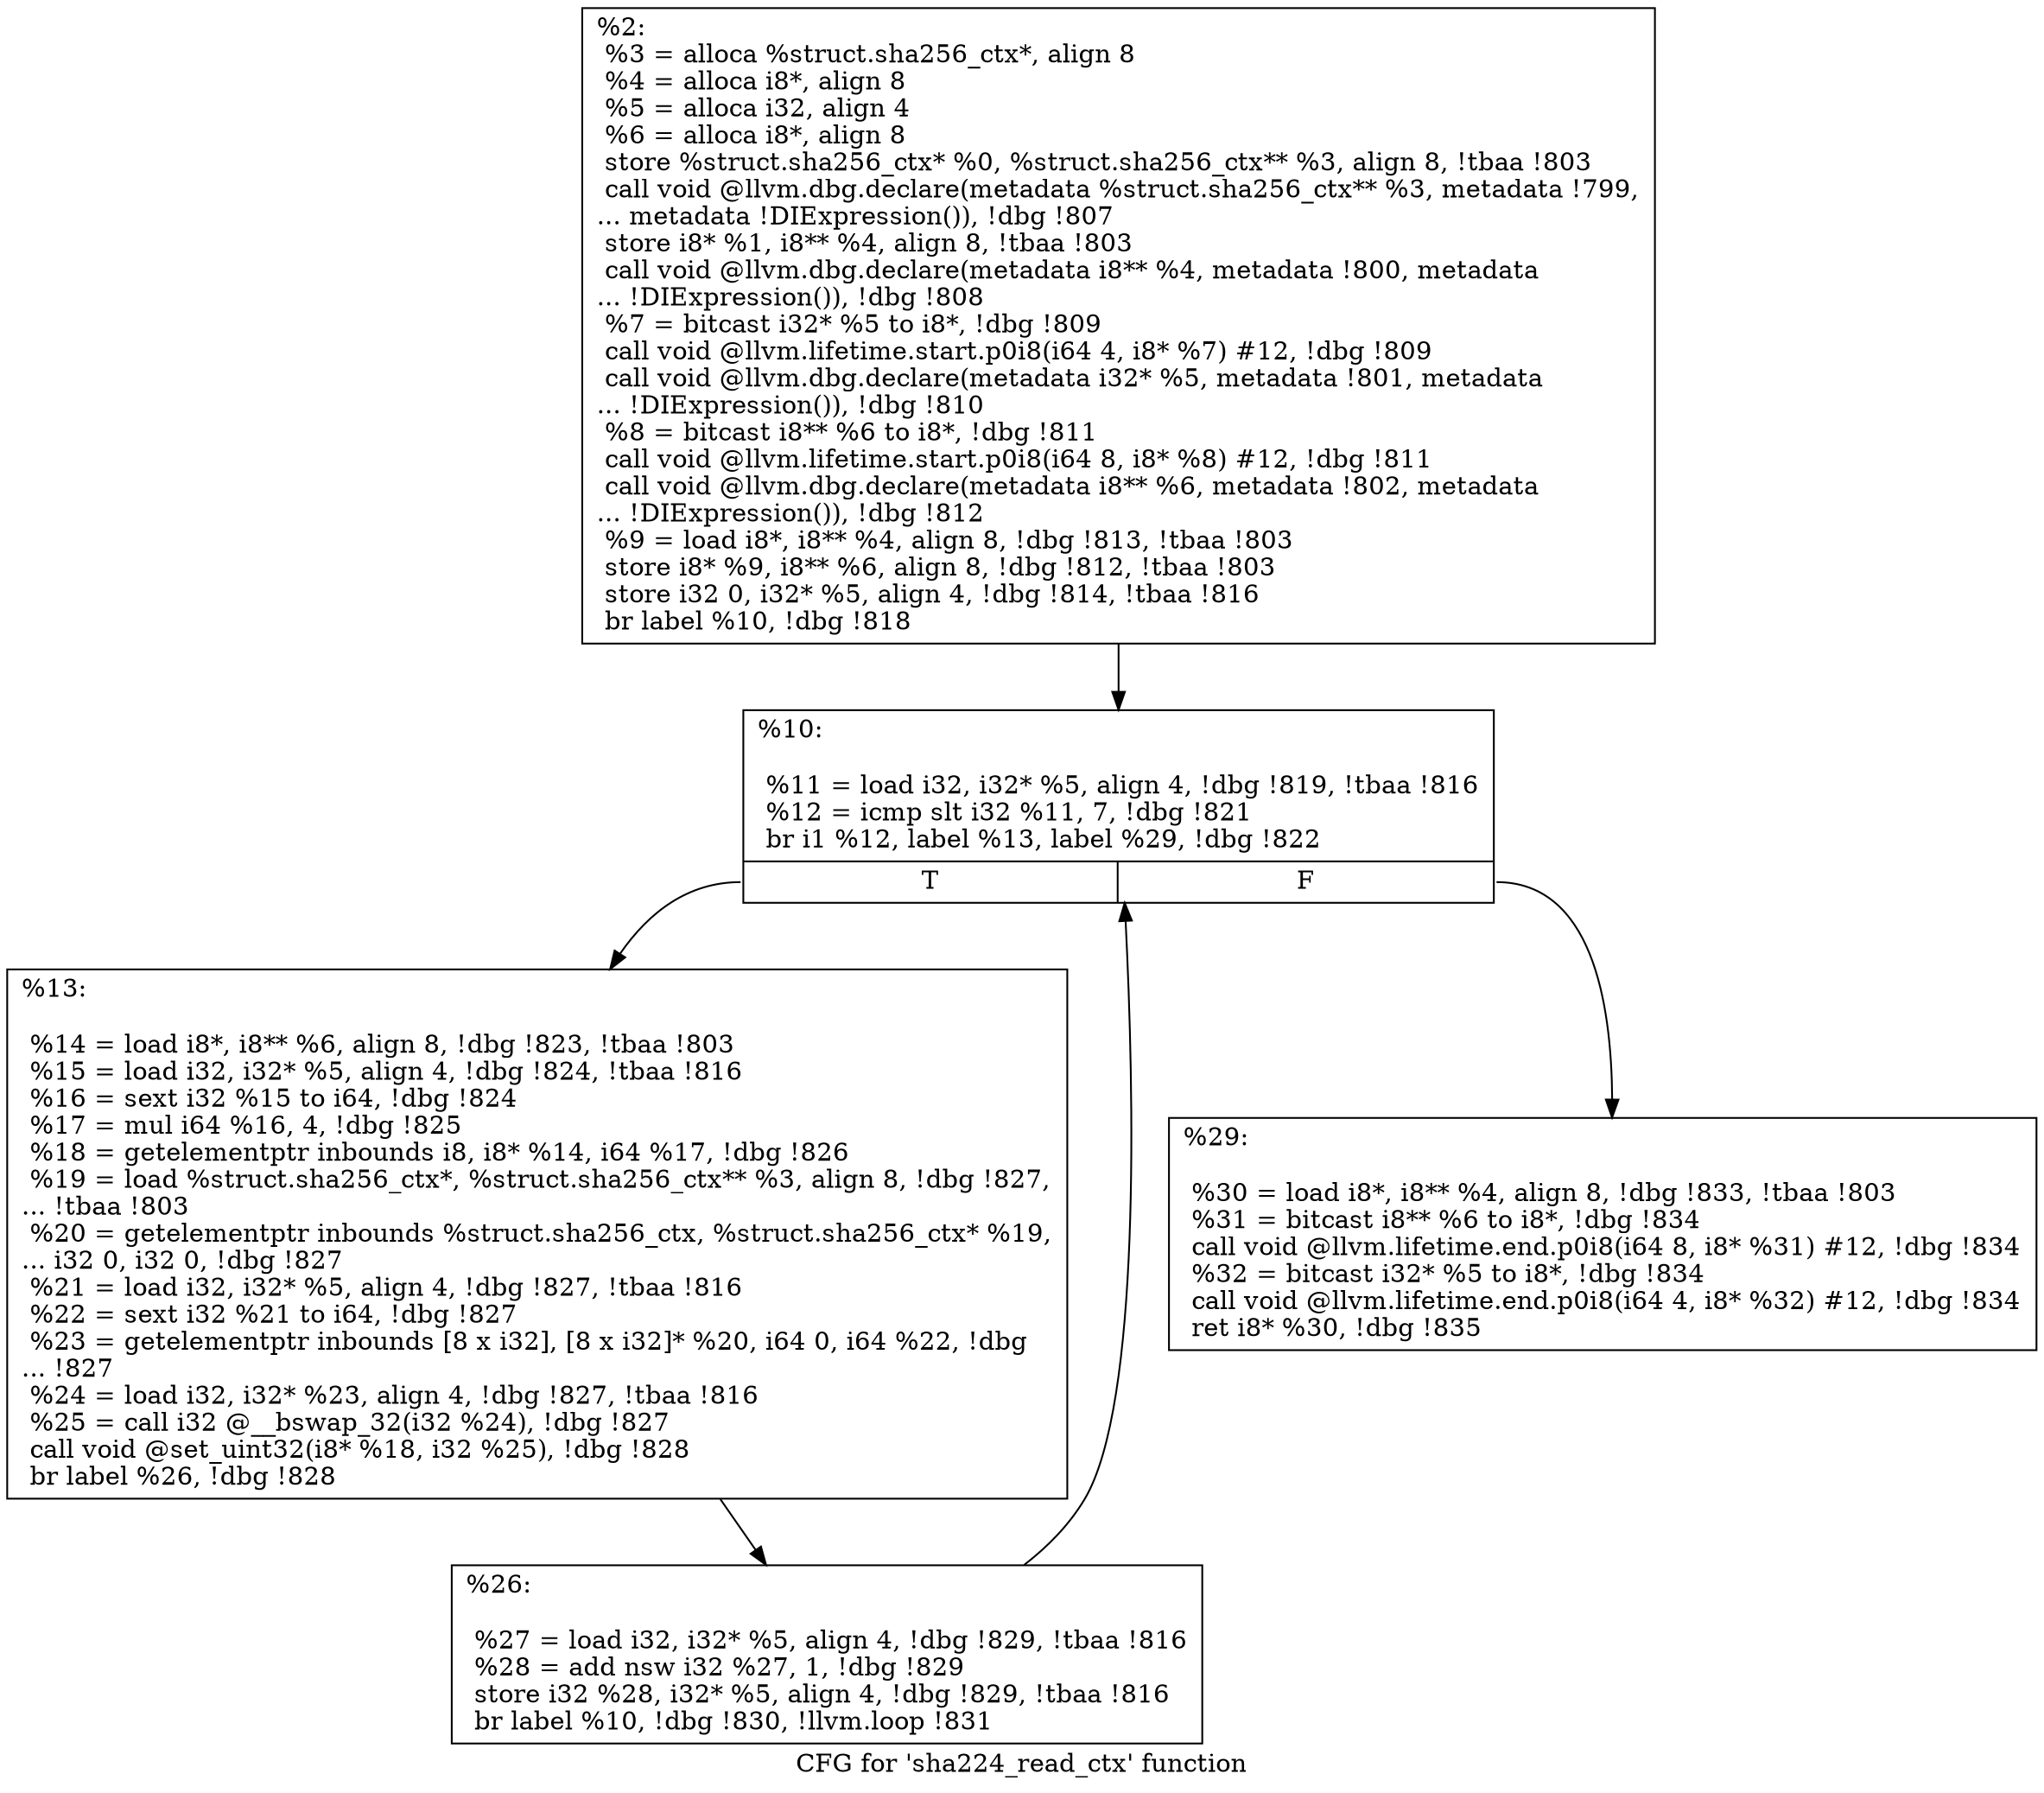 digraph "CFG for 'sha224_read_ctx' function" {
	label="CFG for 'sha224_read_ctx' function";

	Node0xe6b480 [shape=record,label="{%2:\l  %3 = alloca %struct.sha256_ctx*, align 8\l  %4 = alloca i8*, align 8\l  %5 = alloca i32, align 4\l  %6 = alloca i8*, align 8\l  store %struct.sha256_ctx* %0, %struct.sha256_ctx** %3, align 8, !tbaa !803\l  call void @llvm.dbg.declare(metadata %struct.sha256_ctx** %3, metadata !799,\l... metadata !DIExpression()), !dbg !807\l  store i8* %1, i8** %4, align 8, !tbaa !803\l  call void @llvm.dbg.declare(metadata i8** %4, metadata !800, metadata\l... !DIExpression()), !dbg !808\l  %7 = bitcast i32* %5 to i8*, !dbg !809\l  call void @llvm.lifetime.start.p0i8(i64 4, i8* %7) #12, !dbg !809\l  call void @llvm.dbg.declare(metadata i32* %5, metadata !801, metadata\l... !DIExpression()), !dbg !810\l  %8 = bitcast i8** %6 to i8*, !dbg !811\l  call void @llvm.lifetime.start.p0i8(i64 8, i8* %8) #12, !dbg !811\l  call void @llvm.dbg.declare(metadata i8** %6, metadata !802, metadata\l... !DIExpression()), !dbg !812\l  %9 = load i8*, i8** %4, align 8, !dbg !813, !tbaa !803\l  store i8* %9, i8** %6, align 8, !dbg !812, !tbaa !803\l  store i32 0, i32* %5, align 4, !dbg !814, !tbaa !816\l  br label %10, !dbg !818\l}"];
	Node0xe6b480 -> Node0xe6bf10;
	Node0xe6bf10 [shape=record,label="{%10:\l\l  %11 = load i32, i32* %5, align 4, !dbg !819, !tbaa !816\l  %12 = icmp slt i32 %11, 7, !dbg !821\l  br i1 %12, label %13, label %29, !dbg !822\l|{<s0>T|<s1>F}}"];
	Node0xe6bf10:s0 -> Node0xe6bf60;
	Node0xe6bf10:s1 -> Node0xe6c000;
	Node0xe6bf60 [shape=record,label="{%13:\l\l  %14 = load i8*, i8** %6, align 8, !dbg !823, !tbaa !803\l  %15 = load i32, i32* %5, align 4, !dbg !824, !tbaa !816\l  %16 = sext i32 %15 to i64, !dbg !824\l  %17 = mul i64 %16, 4, !dbg !825\l  %18 = getelementptr inbounds i8, i8* %14, i64 %17, !dbg !826\l  %19 = load %struct.sha256_ctx*, %struct.sha256_ctx** %3, align 8, !dbg !827,\l... !tbaa !803\l  %20 = getelementptr inbounds %struct.sha256_ctx, %struct.sha256_ctx* %19,\l... i32 0, i32 0, !dbg !827\l  %21 = load i32, i32* %5, align 4, !dbg !827, !tbaa !816\l  %22 = sext i32 %21 to i64, !dbg !827\l  %23 = getelementptr inbounds [8 x i32], [8 x i32]* %20, i64 0, i64 %22, !dbg\l... !827\l  %24 = load i32, i32* %23, align 4, !dbg !827, !tbaa !816\l  %25 = call i32 @__bswap_32(i32 %24), !dbg !827\l  call void @set_uint32(i8* %18, i32 %25), !dbg !828\l  br label %26, !dbg !828\l}"];
	Node0xe6bf60 -> Node0xe6bfb0;
	Node0xe6bfb0 [shape=record,label="{%26:\l\l  %27 = load i32, i32* %5, align 4, !dbg !829, !tbaa !816\l  %28 = add nsw i32 %27, 1, !dbg !829\l  store i32 %28, i32* %5, align 4, !dbg !829, !tbaa !816\l  br label %10, !dbg !830, !llvm.loop !831\l}"];
	Node0xe6bfb0 -> Node0xe6bf10;
	Node0xe6c000 [shape=record,label="{%29:\l\l  %30 = load i8*, i8** %4, align 8, !dbg !833, !tbaa !803\l  %31 = bitcast i8** %6 to i8*, !dbg !834\l  call void @llvm.lifetime.end.p0i8(i64 8, i8* %31) #12, !dbg !834\l  %32 = bitcast i32* %5 to i8*, !dbg !834\l  call void @llvm.lifetime.end.p0i8(i64 4, i8* %32) #12, !dbg !834\l  ret i8* %30, !dbg !835\l}"];
}
